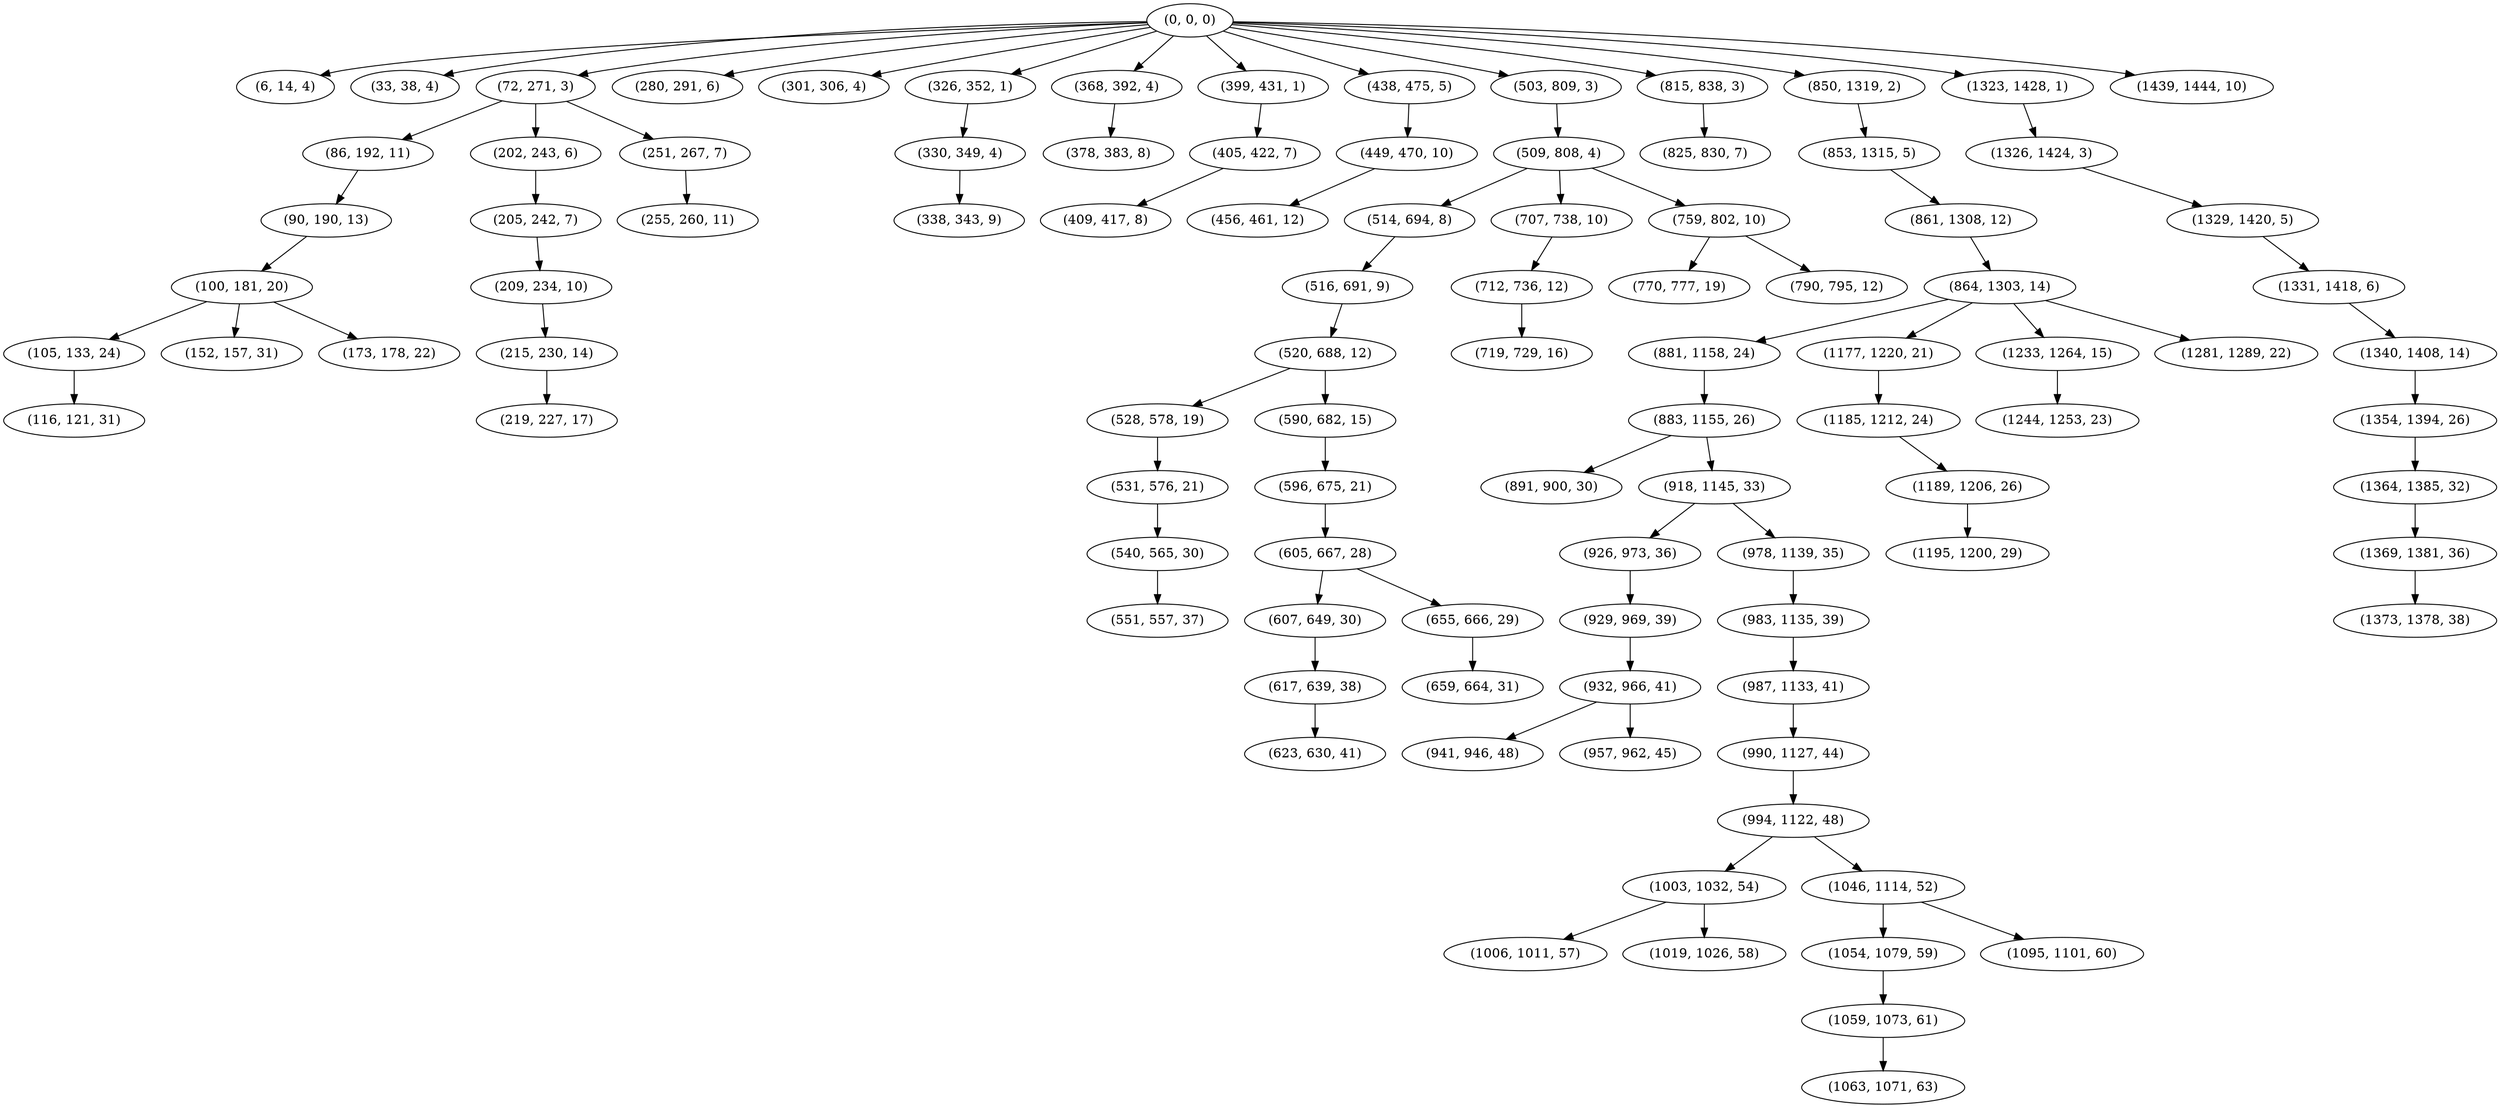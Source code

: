 digraph tree {
    "(0, 0, 0)";
    "(6, 14, 4)";
    "(33, 38, 4)";
    "(72, 271, 3)";
    "(86, 192, 11)";
    "(90, 190, 13)";
    "(100, 181, 20)";
    "(105, 133, 24)";
    "(116, 121, 31)";
    "(152, 157, 31)";
    "(173, 178, 22)";
    "(202, 243, 6)";
    "(205, 242, 7)";
    "(209, 234, 10)";
    "(215, 230, 14)";
    "(219, 227, 17)";
    "(251, 267, 7)";
    "(255, 260, 11)";
    "(280, 291, 6)";
    "(301, 306, 4)";
    "(326, 352, 1)";
    "(330, 349, 4)";
    "(338, 343, 9)";
    "(368, 392, 4)";
    "(378, 383, 8)";
    "(399, 431, 1)";
    "(405, 422, 7)";
    "(409, 417, 8)";
    "(438, 475, 5)";
    "(449, 470, 10)";
    "(456, 461, 12)";
    "(503, 809, 3)";
    "(509, 808, 4)";
    "(514, 694, 8)";
    "(516, 691, 9)";
    "(520, 688, 12)";
    "(528, 578, 19)";
    "(531, 576, 21)";
    "(540, 565, 30)";
    "(551, 557, 37)";
    "(590, 682, 15)";
    "(596, 675, 21)";
    "(605, 667, 28)";
    "(607, 649, 30)";
    "(617, 639, 38)";
    "(623, 630, 41)";
    "(655, 666, 29)";
    "(659, 664, 31)";
    "(707, 738, 10)";
    "(712, 736, 12)";
    "(719, 729, 16)";
    "(759, 802, 10)";
    "(770, 777, 19)";
    "(790, 795, 12)";
    "(815, 838, 3)";
    "(825, 830, 7)";
    "(850, 1319, 2)";
    "(853, 1315, 5)";
    "(861, 1308, 12)";
    "(864, 1303, 14)";
    "(881, 1158, 24)";
    "(883, 1155, 26)";
    "(891, 900, 30)";
    "(918, 1145, 33)";
    "(926, 973, 36)";
    "(929, 969, 39)";
    "(932, 966, 41)";
    "(941, 946, 48)";
    "(957, 962, 45)";
    "(978, 1139, 35)";
    "(983, 1135, 39)";
    "(987, 1133, 41)";
    "(990, 1127, 44)";
    "(994, 1122, 48)";
    "(1003, 1032, 54)";
    "(1006, 1011, 57)";
    "(1019, 1026, 58)";
    "(1046, 1114, 52)";
    "(1054, 1079, 59)";
    "(1059, 1073, 61)";
    "(1063, 1071, 63)";
    "(1095, 1101, 60)";
    "(1177, 1220, 21)";
    "(1185, 1212, 24)";
    "(1189, 1206, 26)";
    "(1195, 1200, 29)";
    "(1233, 1264, 15)";
    "(1244, 1253, 23)";
    "(1281, 1289, 22)";
    "(1323, 1428, 1)";
    "(1326, 1424, 3)";
    "(1329, 1420, 5)";
    "(1331, 1418, 6)";
    "(1340, 1408, 14)";
    "(1354, 1394, 26)";
    "(1364, 1385, 32)";
    "(1369, 1381, 36)";
    "(1373, 1378, 38)";
    "(1439, 1444, 10)";
    "(0, 0, 0)" -> "(6, 14, 4)";
    "(0, 0, 0)" -> "(33, 38, 4)";
    "(0, 0, 0)" -> "(72, 271, 3)";
    "(0, 0, 0)" -> "(280, 291, 6)";
    "(0, 0, 0)" -> "(301, 306, 4)";
    "(0, 0, 0)" -> "(326, 352, 1)";
    "(0, 0, 0)" -> "(368, 392, 4)";
    "(0, 0, 0)" -> "(399, 431, 1)";
    "(0, 0, 0)" -> "(438, 475, 5)";
    "(0, 0, 0)" -> "(503, 809, 3)";
    "(0, 0, 0)" -> "(815, 838, 3)";
    "(0, 0, 0)" -> "(850, 1319, 2)";
    "(0, 0, 0)" -> "(1323, 1428, 1)";
    "(0, 0, 0)" -> "(1439, 1444, 10)";
    "(72, 271, 3)" -> "(86, 192, 11)";
    "(72, 271, 3)" -> "(202, 243, 6)";
    "(72, 271, 3)" -> "(251, 267, 7)";
    "(86, 192, 11)" -> "(90, 190, 13)";
    "(90, 190, 13)" -> "(100, 181, 20)";
    "(100, 181, 20)" -> "(105, 133, 24)";
    "(100, 181, 20)" -> "(152, 157, 31)";
    "(100, 181, 20)" -> "(173, 178, 22)";
    "(105, 133, 24)" -> "(116, 121, 31)";
    "(202, 243, 6)" -> "(205, 242, 7)";
    "(205, 242, 7)" -> "(209, 234, 10)";
    "(209, 234, 10)" -> "(215, 230, 14)";
    "(215, 230, 14)" -> "(219, 227, 17)";
    "(251, 267, 7)" -> "(255, 260, 11)";
    "(326, 352, 1)" -> "(330, 349, 4)";
    "(330, 349, 4)" -> "(338, 343, 9)";
    "(368, 392, 4)" -> "(378, 383, 8)";
    "(399, 431, 1)" -> "(405, 422, 7)";
    "(405, 422, 7)" -> "(409, 417, 8)";
    "(438, 475, 5)" -> "(449, 470, 10)";
    "(449, 470, 10)" -> "(456, 461, 12)";
    "(503, 809, 3)" -> "(509, 808, 4)";
    "(509, 808, 4)" -> "(514, 694, 8)";
    "(509, 808, 4)" -> "(707, 738, 10)";
    "(509, 808, 4)" -> "(759, 802, 10)";
    "(514, 694, 8)" -> "(516, 691, 9)";
    "(516, 691, 9)" -> "(520, 688, 12)";
    "(520, 688, 12)" -> "(528, 578, 19)";
    "(520, 688, 12)" -> "(590, 682, 15)";
    "(528, 578, 19)" -> "(531, 576, 21)";
    "(531, 576, 21)" -> "(540, 565, 30)";
    "(540, 565, 30)" -> "(551, 557, 37)";
    "(590, 682, 15)" -> "(596, 675, 21)";
    "(596, 675, 21)" -> "(605, 667, 28)";
    "(605, 667, 28)" -> "(607, 649, 30)";
    "(605, 667, 28)" -> "(655, 666, 29)";
    "(607, 649, 30)" -> "(617, 639, 38)";
    "(617, 639, 38)" -> "(623, 630, 41)";
    "(655, 666, 29)" -> "(659, 664, 31)";
    "(707, 738, 10)" -> "(712, 736, 12)";
    "(712, 736, 12)" -> "(719, 729, 16)";
    "(759, 802, 10)" -> "(770, 777, 19)";
    "(759, 802, 10)" -> "(790, 795, 12)";
    "(815, 838, 3)" -> "(825, 830, 7)";
    "(850, 1319, 2)" -> "(853, 1315, 5)";
    "(853, 1315, 5)" -> "(861, 1308, 12)";
    "(861, 1308, 12)" -> "(864, 1303, 14)";
    "(864, 1303, 14)" -> "(881, 1158, 24)";
    "(864, 1303, 14)" -> "(1177, 1220, 21)";
    "(864, 1303, 14)" -> "(1233, 1264, 15)";
    "(864, 1303, 14)" -> "(1281, 1289, 22)";
    "(881, 1158, 24)" -> "(883, 1155, 26)";
    "(883, 1155, 26)" -> "(891, 900, 30)";
    "(883, 1155, 26)" -> "(918, 1145, 33)";
    "(918, 1145, 33)" -> "(926, 973, 36)";
    "(918, 1145, 33)" -> "(978, 1139, 35)";
    "(926, 973, 36)" -> "(929, 969, 39)";
    "(929, 969, 39)" -> "(932, 966, 41)";
    "(932, 966, 41)" -> "(941, 946, 48)";
    "(932, 966, 41)" -> "(957, 962, 45)";
    "(978, 1139, 35)" -> "(983, 1135, 39)";
    "(983, 1135, 39)" -> "(987, 1133, 41)";
    "(987, 1133, 41)" -> "(990, 1127, 44)";
    "(990, 1127, 44)" -> "(994, 1122, 48)";
    "(994, 1122, 48)" -> "(1003, 1032, 54)";
    "(994, 1122, 48)" -> "(1046, 1114, 52)";
    "(1003, 1032, 54)" -> "(1006, 1011, 57)";
    "(1003, 1032, 54)" -> "(1019, 1026, 58)";
    "(1046, 1114, 52)" -> "(1054, 1079, 59)";
    "(1046, 1114, 52)" -> "(1095, 1101, 60)";
    "(1054, 1079, 59)" -> "(1059, 1073, 61)";
    "(1059, 1073, 61)" -> "(1063, 1071, 63)";
    "(1177, 1220, 21)" -> "(1185, 1212, 24)";
    "(1185, 1212, 24)" -> "(1189, 1206, 26)";
    "(1189, 1206, 26)" -> "(1195, 1200, 29)";
    "(1233, 1264, 15)" -> "(1244, 1253, 23)";
    "(1323, 1428, 1)" -> "(1326, 1424, 3)";
    "(1326, 1424, 3)" -> "(1329, 1420, 5)";
    "(1329, 1420, 5)" -> "(1331, 1418, 6)";
    "(1331, 1418, 6)" -> "(1340, 1408, 14)";
    "(1340, 1408, 14)" -> "(1354, 1394, 26)";
    "(1354, 1394, 26)" -> "(1364, 1385, 32)";
    "(1364, 1385, 32)" -> "(1369, 1381, 36)";
    "(1369, 1381, 36)" -> "(1373, 1378, 38)";
}
